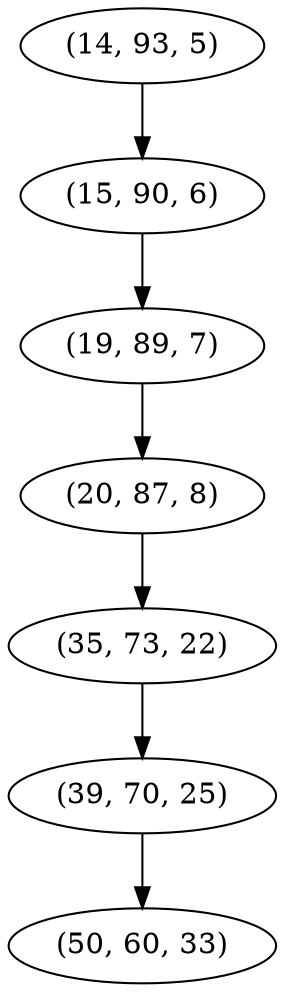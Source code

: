 digraph tree {
    "(14, 93, 5)";
    "(15, 90, 6)";
    "(19, 89, 7)";
    "(20, 87, 8)";
    "(35, 73, 22)";
    "(39, 70, 25)";
    "(50, 60, 33)";
    "(14, 93, 5)" -> "(15, 90, 6)";
    "(15, 90, 6)" -> "(19, 89, 7)";
    "(19, 89, 7)" -> "(20, 87, 8)";
    "(20, 87, 8)" -> "(35, 73, 22)";
    "(35, 73, 22)" -> "(39, 70, 25)";
    "(39, 70, 25)" -> "(50, 60, 33)";
}
